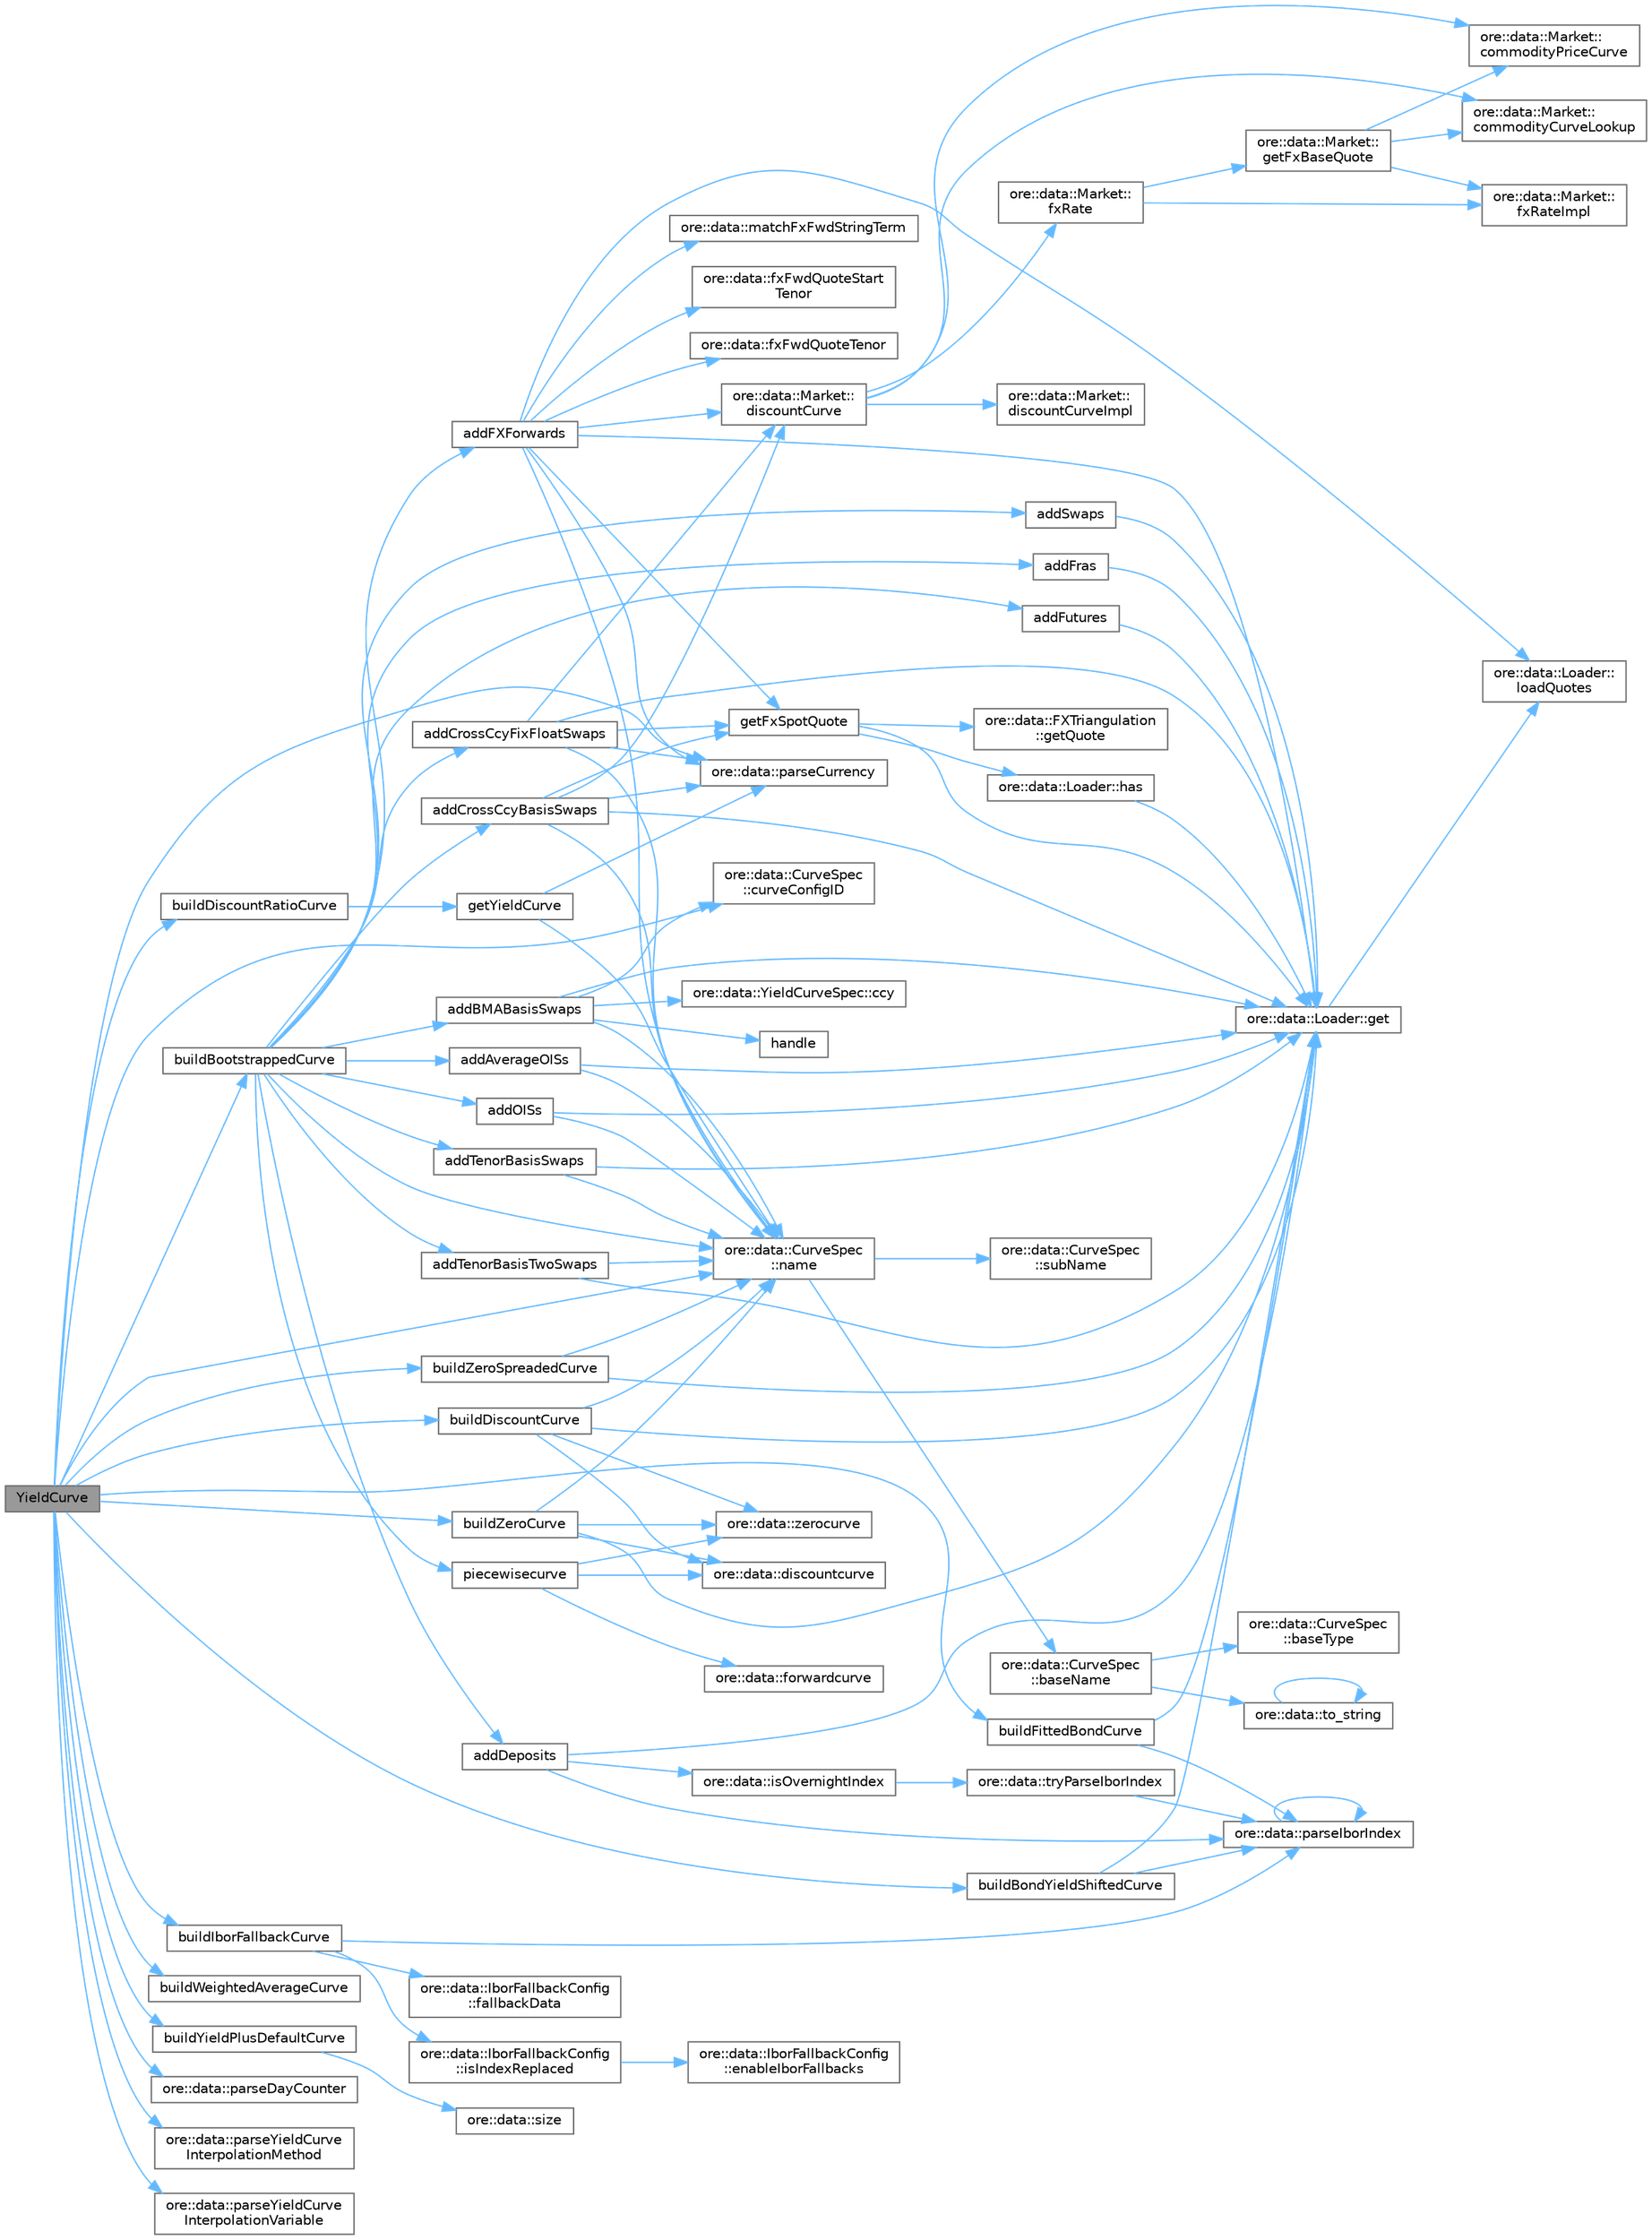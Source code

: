 digraph "YieldCurve"
{
 // INTERACTIVE_SVG=YES
 // LATEX_PDF_SIZE
  bgcolor="transparent";
  edge [fontname=Helvetica,fontsize=10,labelfontname=Helvetica,labelfontsize=10];
  node [fontname=Helvetica,fontsize=10,shape=box,height=0.2,width=0.4];
  rankdir="LR";
  Node1 [label="YieldCurve",height=0.2,width=0.4,color="gray40", fillcolor="grey60", style="filled", fontcolor="black",tooltip="Constructor."];
  Node1 -> Node2 [color="steelblue1",style="solid"];
  Node2 [label="buildBondYieldShiftedCurve",height=0.2,width=0.4,color="grey40", fillcolor="white", style="filled",URL="$classore_1_1data_1_1_yield_curve.html#a1150865d2ad4de89c4c339009b1235d5",tooltip="Build a yield curve that uses QuantExt::bondYieldShiftedCurve."];
  Node2 -> Node3 [color="steelblue1",style="solid"];
  Node3 [label="ore::data::Loader::get",height=0.2,width=0.4,color="grey40", fillcolor="white", style="filled",URL="$classore_1_1data_1_1_loader.html#a1b9199cf1feab53f4fda69ddccc4a63c",tooltip="get quote by its unique name, throws if not existent, override in derived classes for performance"];
  Node3 -> Node4 [color="steelblue1",style="solid"];
  Node4 [label="ore::data::Loader::\lloadQuotes",height=0.2,width=0.4,color="grey40", fillcolor="white", style="filled",URL="$classore_1_1data_1_1_loader.html#a0113deda97c9b9f64d1a436cda884a51",tooltip="get all quotes, TODO change the return value to std::set"];
  Node2 -> Node5 [color="steelblue1",style="solid"];
  Node5 [label="ore::data::parseIborIndex",height=0.2,width=0.4,color="grey40", fillcolor="white", style="filled",URL="$group__utilities.html#gac1ecdc5f20e7d73327bccd5f930f8782",tooltip="Convert std::string to QuantLib::IborIndex."];
  Node5 -> Node5 [color="steelblue1",style="solid"];
  Node1 -> Node6 [color="steelblue1",style="solid"];
  Node6 [label="buildBootstrappedCurve",height=0.2,width=0.4,color="grey40", fillcolor="white", style="filled",URL="$classore_1_1data_1_1_yield_curve.html#a9926d222ab68411efb749aa1e6cbd0b1",tooltip=" "];
  Node6 -> Node7 [color="steelblue1",style="solid"];
  Node7 [label="addAverageOISs",height=0.2,width=0.4,color="grey40", fillcolor="white", style="filled",URL="$classore_1_1data_1_1_yield_curve.html#a6004702da04c9cd1f32e23ee9c5d7b4a",tooltip=" "];
  Node7 -> Node3 [color="steelblue1",style="solid"];
  Node7 -> Node8 [color="steelblue1",style="solid"];
  Node8 [label="ore::data::CurveSpec\l::name",height=0.2,width=0.4,color="grey40", fillcolor="white", style="filled",URL="$classore_1_1data_1_1_curve_spec.html#afa7a10b4b56522f03c698ac514b0f844",tooltip="returns the unique curve name"];
  Node8 -> Node9 [color="steelblue1",style="solid"];
  Node9 [label="ore::data::CurveSpec\l::baseName",height=0.2,width=0.4,color="grey40", fillcolor="white", style="filled",URL="$classore_1_1data_1_1_curve_spec.html#a3d24768215bf6280c80eca3930ea3f55",tooltip=" "];
  Node9 -> Node10 [color="steelblue1",style="solid"];
  Node10 [label="ore::data::CurveSpec\l::baseType",height=0.2,width=0.4,color="grey40", fillcolor="white", style="filled",URL="$classore_1_1data_1_1_curve_spec.html#a0106d2fb6472e64456c6ebd018aa6300",tooltip=" "];
  Node9 -> Node11 [color="steelblue1",style="solid"];
  Node11 [label="ore::data::to_string",height=0.2,width=0.4,color="grey40", fillcolor="white", style="filled",URL="$namespaceore_1_1data.html#a86651dfeb5c18ee891f7a4734d8cf455",tooltip=" "];
  Node11 -> Node11 [color="steelblue1",style="solid"];
  Node8 -> Node12 [color="steelblue1",style="solid"];
  Node12 [label="ore::data::CurveSpec\l::subName",height=0.2,width=0.4,color="grey40", fillcolor="white", style="filled",URL="$classore_1_1data_1_1_curve_spec.html#a471fbcf9df5ab7ac2153495b4c8ac723",tooltip=" "];
  Node6 -> Node13 [color="steelblue1",style="solid"];
  Node13 [label="addBMABasisSwaps",height=0.2,width=0.4,color="grey40", fillcolor="white", style="filled",URL="$classore_1_1data_1_1_yield_curve.html#a64c3d656f19b42c07f7ad22f70a5b485",tooltip=" "];
  Node13 -> Node14 [color="steelblue1",style="solid"];
  Node14 [label="ore::data::YieldCurveSpec::ccy",height=0.2,width=0.4,color="grey40", fillcolor="white", style="filled",URL="$classore_1_1data_1_1_yield_curve_spec.html#a3d358ea6ebc33cd2ab59484401f77d54",tooltip=" "];
  Node13 -> Node15 [color="steelblue1",style="solid"];
  Node15 [label="ore::data::CurveSpec\l::curveConfigID",height=0.2,width=0.4,color="grey40", fillcolor="white", style="filled",URL="$classore_1_1data_1_1_curve_spec.html#a15e57a287887def554123ab18355c33c",tooltip=" "];
  Node13 -> Node3 [color="steelblue1",style="solid"];
  Node13 -> Node16 [color="steelblue1",style="solid"];
  Node16 [label="handle",height=0.2,width=0.4,color="grey40", fillcolor="white", style="filled",URL="$classore_1_1data_1_1_yield_curve.html#a9068afdb462a10e6e1c0aaea98800242",tooltip=" "];
  Node13 -> Node8 [color="steelblue1",style="solid"];
  Node6 -> Node17 [color="steelblue1",style="solid"];
  Node17 [label="addCrossCcyBasisSwaps",height=0.2,width=0.4,color="grey40", fillcolor="white", style="filled",URL="$classore_1_1data_1_1_yield_curve.html#ab4fc5f56e586e2b853df28a4f00c3bd6",tooltip=" "];
  Node17 -> Node18 [color="steelblue1",style="solid"];
  Node18 [label="ore::data::Market::\ldiscountCurve",height=0.2,width=0.4,color="grey40", fillcolor="white", style="filled",URL="$classore_1_1data_1_1_market.html#aff00023d0e25ad7c0bf29e8cc97f9e00",tooltip=" "];
  Node18 -> Node19 [color="steelblue1",style="solid"];
  Node19 [label="ore::data::Market::\lcommodityCurveLookup",height=0.2,width=0.4,color="grey40", fillcolor="white", style="filled",URL="$classore_1_1data_1_1_market.html#a88d67016dee39ce8f4588deb0745460f",tooltip=" "];
  Node18 -> Node20 [color="steelblue1",style="solid"];
  Node20 [label="ore::data::Market::\lcommodityPriceCurve",height=0.2,width=0.4,color="grey40", fillcolor="white", style="filled",URL="$classore_1_1data_1_1_market.html#a47ddd567f84d73e5f1c8201823356b1c",tooltip=" "];
  Node18 -> Node21 [color="steelblue1",style="solid"];
  Node21 [label="ore::data::Market::\ldiscountCurveImpl",height=0.2,width=0.4,color="grey40", fillcolor="white", style="filled",URL="$classore_1_1data_1_1_market.html#a6ea1e978ddb0a43b487424e43d409021",tooltip=" "];
  Node18 -> Node22 [color="steelblue1",style="solid"];
  Node22 [label="ore::data::Market::\lfxRate",height=0.2,width=0.4,color="grey40", fillcolor="white", style="filled",URL="$classore_1_1data_1_1_market.html#a2c559acede2b82e98252067757600b56",tooltip=" "];
  Node22 -> Node23 [color="steelblue1",style="solid"];
  Node23 [label="ore::data::Market::\lfxRateImpl",height=0.2,width=0.4,color="grey40", fillcolor="white", style="filled",URL="$classore_1_1data_1_1_market.html#ad806378863fc47de6f5febb66f41715b",tooltip=" "];
  Node22 -> Node24 [color="steelblue1",style="solid"];
  Node24 [label="ore::data::Market::\lgetFxBaseQuote",height=0.2,width=0.4,color="grey40", fillcolor="white", style="filled",URL="$classore_1_1data_1_1_market.html#aee41b57076315adbef995006e81a8147",tooltip=" "];
  Node24 -> Node19 [color="steelblue1",style="solid"];
  Node24 -> Node20 [color="steelblue1",style="solid"];
  Node24 -> Node23 [color="steelblue1",style="solid"];
  Node17 -> Node3 [color="steelblue1",style="solid"];
  Node17 -> Node25 [color="steelblue1",style="solid"];
  Node25 [label="getFxSpotQuote",height=0.2,width=0.4,color="grey40", fillcolor="white", style="filled",URL="$classore_1_1data_1_1_yield_curve.html#abe50b18a59c390f70e2182d9224bb07f",tooltip=" "];
  Node25 -> Node3 [color="steelblue1",style="solid"];
  Node25 -> Node26 [color="steelblue1",style="solid"];
  Node26 [label="ore::data::FXTriangulation\l::getQuote",height=0.2,width=0.4,color="grey40", fillcolor="white", style="filled",URL="$classore_1_1data_1_1_f_x_triangulation.html#ae9daa055d4ae016b45ea582dfcd7e74b",tooltip=" "];
  Node25 -> Node27 [color="steelblue1",style="solid"];
  Node27 [label="ore::data::Loader::has",height=0.2,width=0.4,color="grey40", fillcolor="white", style="filled",URL="$classore_1_1data_1_1_loader.html#acb476f7db0733b669e38e0a4359b5745",tooltip="Default implementation, returns false if get throws or returns a null pointer."];
  Node27 -> Node3 [color="steelblue1",style="solid"];
  Node17 -> Node8 [color="steelblue1",style="solid"];
  Node17 -> Node28 [color="steelblue1",style="solid"];
  Node28 [label="ore::data::parseCurrency",height=0.2,width=0.4,color="grey40", fillcolor="white", style="filled",URL="$group__utilities.html#ga6e9e781a58e78200301c76161589fc7b",tooltip="Convert text to QuantLib::Currency."];
  Node6 -> Node29 [color="steelblue1",style="solid"];
  Node29 [label="addCrossCcyFixFloatSwaps",height=0.2,width=0.4,color="grey40", fillcolor="white", style="filled",URL="$classore_1_1data_1_1_yield_curve.html#a071b252c7ef6882d52cb6705d35ff45e",tooltip=" "];
  Node29 -> Node18 [color="steelblue1",style="solid"];
  Node29 -> Node3 [color="steelblue1",style="solid"];
  Node29 -> Node25 [color="steelblue1",style="solid"];
  Node29 -> Node8 [color="steelblue1",style="solid"];
  Node29 -> Node28 [color="steelblue1",style="solid"];
  Node6 -> Node30 [color="steelblue1",style="solid"];
  Node30 [label="addDeposits",height=0.2,width=0.4,color="grey40", fillcolor="white", style="filled",URL="$classore_1_1data_1_1_yield_curve.html#a038e31c61cab9ad2ff123c00e612a940",tooltip=" "];
  Node30 -> Node3 [color="steelblue1",style="solid"];
  Node30 -> Node31 [color="steelblue1",style="solid"];
  Node31 [label="ore::data::isOvernightIndex",height=0.2,width=0.4,color="grey40", fillcolor="white", style="filled",URL="$group__utilities.html#ga2f0695fe62430369b6acca7976d7be97",tooltip="Return true if the indexName is that of an overnight index, otherwise false."];
  Node31 -> Node32 [color="steelblue1",style="solid"];
  Node32 [label="ore::data::tryParseIborIndex",height=0.2,width=0.4,color="grey40", fillcolor="white", style="filled",URL="$group__utilities.html#gaf17e7976e4fe2449bb4e226ee19c0fd9",tooltip="Try to convert std::string to QuantLib::IborIndex."];
  Node32 -> Node5 [color="steelblue1",style="solid"];
  Node30 -> Node5 [color="steelblue1",style="solid"];
  Node6 -> Node33 [color="steelblue1",style="solid"];
  Node33 [label="addFras",height=0.2,width=0.4,color="grey40", fillcolor="white", style="filled",URL="$classore_1_1data_1_1_yield_curve.html#a17740915d33a8645e97c476fef14b179",tooltip=" "];
  Node33 -> Node3 [color="steelblue1",style="solid"];
  Node6 -> Node34 [color="steelblue1",style="solid"];
  Node34 [label="addFutures",height=0.2,width=0.4,color="grey40", fillcolor="white", style="filled",URL="$classore_1_1data_1_1_yield_curve.html#a260850a4def5401ec226643a08ebedd8",tooltip=" "];
  Node34 -> Node3 [color="steelblue1",style="solid"];
  Node6 -> Node35 [color="steelblue1",style="solid"];
  Node35 [label="addFXForwards",height=0.2,width=0.4,color="grey40", fillcolor="white", style="filled",URL="$classore_1_1data_1_1_yield_curve.html#a4b2bda6f0f23bed37493b47ef450f971",tooltip=" "];
  Node35 -> Node18 [color="steelblue1",style="solid"];
  Node35 -> Node36 [color="steelblue1",style="solid"];
  Node36 [label="ore::data::fxFwdQuoteStart\lTenor",height=0.2,width=0.4,color="grey40", fillcolor="white", style="filled",URL="$namespaceore_1_1data.html#a51c72cfb5bfc672508743c9aa3a23e23",tooltip=" "];
  Node35 -> Node37 [color="steelblue1",style="solid"];
  Node37 [label="ore::data::fxFwdQuoteTenor",height=0.2,width=0.4,color="grey40", fillcolor="white", style="filled",URL="$namespaceore_1_1data.html#afd16d4ef3621024b47d9b3eb5010f0aa",tooltip=" "];
  Node35 -> Node3 [color="steelblue1",style="solid"];
  Node35 -> Node25 [color="steelblue1",style="solid"];
  Node35 -> Node4 [color="steelblue1",style="solid"];
  Node35 -> Node38 [color="steelblue1",style="solid"];
  Node38 [label="ore::data::matchFxFwdStringTerm",height=0.2,width=0.4,color="grey40", fillcolor="white", style="filled",URL="$namespaceore_1_1data.html#a8cce728487ee0a95b286f0918ce4620d",tooltip=" "];
  Node35 -> Node8 [color="steelblue1",style="solid"];
  Node35 -> Node28 [color="steelblue1",style="solid"];
  Node6 -> Node39 [color="steelblue1",style="solid"];
  Node39 [label="addOISs",height=0.2,width=0.4,color="grey40", fillcolor="white", style="filled",URL="$classore_1_1data_1_1_yield_curve.html#af718a2a1d64ca185d8934f36a6f95bda",tooltip=" "];
  Node39 -> Node3 [color="steelblue1",style="solid"];
  Node39 -> Node8 [color="steelblue1",style="solid"];
  Node6 -> Node40 [color="steelblue1",style="solid"];
  Node40 [label="addSwaps",height=0.2,width=0.4,color="grey40", fillcolor="white", style="filled",URL="$classore_1_1data_1_1_yield_curve.html#aa2609134e1feae6f424d984f49ad1688",tooltip=" "];
  Node40 -> Node3 [color="steelblue1",style="solid"];
  Node6 -> Node41 [color="steelblue1",style="solid"];
  Node41 [label="addTenorBasisSwaps",height=0.2,width=0.4,color="grey40", fillcolor="white", style="filled",URL="$classore_1_1data_1_1_yield_curve.html#ac3b8e074714faf0a4c575c583288d600",tooltip=" "];
  Node41 -> Node3 [color="steelblue1",style="solid"];
  Node41 -> Node8 [color="steelblue1",style="solid"];
  Node6 -> Node42 [color="steelblue1",style="solid"];
  Node42 [label="addTenorBasisTwoSwaps",height=0.2,width=0.4,color="grey40", fillcolor="white", style="filled",URL="$classore_1_1data_1_1_yield_curve.html#afcdafeee8d3082ffd0d5a607ea815c94",tooltip=" "];
  Node42 -> Node3 [color="steelblue1",style="solid"];
  Node42 -> Node8 [color="steelblue1",style="solid"];
  Node6 -> Node8 [color="steelblue1",style="solid"];
  Node6 -> Node43 [color="steelblue1",style="solid"];
  Node43 [label="piecewisecurve",height=0.2,width=0.4,color="grey40", fillcolor="white", style="filled",URL="$classore_1_1data_1_1_yield_curve.html#ac1f390bf2628cd544c8dd07b7e8f40d2",tooltip=" "];
  Node43 -> Node44 [color="steelblue1",style="solid"];
  Node44 [label="ore::data::discountcurve",height=0.2,width=0.4,color="grey40", fillcolor="white", style="filled",URL="$namespaceore_1_1data.html#ae8d9686c475a56d3f0cf4c668daf734c",tooltip="Create a Interpolated Discount Curve and apply interpolators."];
  Node43 -> Node45 [color="steelblue1",style="solid"];
  Node45 [label="ore::data::forwardcurve",height=0.2,width=0.4,color="grey40", fillcolor="white", style="filled",URL="$namespaceore_1_1data.html#a59b063277fbf70a6c2105edd509b4ef2",tooltip="Create a Interpolated Forward Curve and apply interpolators."];
  Node43 -> Node46 [color="steelblue1",style="solid"];
  Node46 [label="ore::data::zerocurve",height=0.2,width=0.4,color="grey40", fillcolor="white", style="filled",URL="$namespaceore_1_1data.html#a0f7e5ffba0d5b8728d9220b2a85b18e4",tooltip="Create a Interpolated Zero Curve and apply interpolators."];
  Node1 -> Node47 [color="steelblue1",style="solid"];
  Node47 [label="buildDiscountCurve",height=0.2,width=0.4,color="grey40", fillcolor="white", style="filled",URL="$classore_1_1data_1_1_yield_curve.html#ab95be441662bdbb7946d1d195c43bc51",tooltip=" "];
  Node47 -> Node44 [color="steelblue1",style="solid"];
  Node47 -> Node3 [color="steelblue1",style="solid"];
  Node47 -> Node8 [color="steelblue1",style="solid"];
  Node47 -> Node46 [color="steelblue1",style="solid"];
  Node1 -> Node48 [color="steelblue1",style="solid"];
  Node48 [label="buildDiscountRatioCurve",height=0.2,width=0.4,color="grey40", fillcolor="white", style="filled",URL="$classore_1_1data_1_1_yield_curve.html#a1d9d6631f4d2bf32a63b82ce30a2c883",tooltip="Build a yield curve that uses QuantExt::DiscountRatioModifiedCurve."];
  Node48 -> Node49 [color="steelblue1",style="solid"];
  Node49 [label="getYieldCurve",height=0.2,width=0.4,color="grey40", fillcolor="white", style="filled",URL="$classore_1_1data_1_1_yield_curve.html#a7dc72336e736bc9a21728e99abda7cdd",tooltip="Return the yield curve with the given id from the requiredYieldCurves_ map."];
  Node49 -> Node8 [color="steelblue1",style="solid"];
  Node49 -> Node28 [color="steelblue1",style="solid"];
  Node1 -> Node50 [color="steelblue1",style="solid"];
  Node50 [label="buildFittedBondCurve",height=0.2,width=0.4,color="grey40", fillcolor="white", style="filled",URL="$classore_1_1data_1_1_yield_curve.html#a5789540b827b85e5deb1ffb0bce15c85",tooltip="Build a yield curve that uses QuantLib::FittedBondCurve."];
  Node50 -> Node3 [color="steelblue1",style="solid"];
  Node50 -> Node5 [color="steelblue1",style="solid"];
  Node1 -> Node51 [color="steelblue1",style="solid"];
  Node51 [label="buildIborFallbackCurve",height=0.2,width=0.4,color="grey40", fillcolor="white", style="filled",URL="$classore_1_1data_1_1_yield_curve.html#a8782c5c4e8646359a1a5a2c5e7ed8589",tooltip="Build a yield curve that uses QuantExt::IborFallbackCurve."];
  Node51 -> Node52 [color="steelblue1",style="solid"];
  Node52 [label="ore::data::IborFallbackConfig\l::fallbackData",height=0.2,width=0.4,color="grey40", fillcolor="white", style="filled",URL="$classore_1_1data_1_1_ibor_fallback_config.html#a6ca7e3d959dbdba95b5247634af86d1b",tooltip=" "];
  Node51 -> Node53 [color="steelblue1",style="solid"];
  Node53 [label="ore::data::IborFallbackConfig\l::isIndexReplaced",height=0.2,width=0.4,color="grey40", fillcolor="white", style="filled",URL="$classore_1_1data_1_1_ibor_fallback_config.html#aeaad076823e67dfa54115c5db2f29d96",tooltip=" "];
  Node53 -> Node54 [color="steelblue1",style="solid"];
  Node54 [label="ore::data::IborFallbackConfig\l::enableIborFallbacks",height=0.2,width=0.4,color="grey40", fillcolor="white", style="filled",URL="$classore_1_1data_1_1_ibor_fallback_config.html#a53c6d7c32c5ca63533d4a1370af4cf2a",tooltip=" "];
  Node51 -> Node5 [color="steelblue1",style="solid"];
  Node1 -> Node55 [color="steelblue1",style="solid"];
  Node55 [label="buildWeightedAverageCurve",height=0.2,width=0.4,color="grey40", fillcolor="white", style="filled",URL="$classore_1_1data_1_1_yield_curve.html#adddb6fa2250aa0b3e867f6133d446607",tooltip="Build a yield curve that uses QuantExt::WeightedYieldTermStructure."];
  Node1 -> Node56 [color="steelblue1",style="solid"];
  Node56 [label="buildYieldPlusDefaultCurve",height=0.2,width=0.4,color="grey40", fillcolor="white", style="filled",URL="$classore_1_1data_1_1_yield_curve.html#a569b73e3701c603e386de49f98f98a83",tooltip="Build a yield curve that uses QuantExt::YieldPlusDefaultYieldTermStructure."];
  Node56 -> Node57 [color="steelblue1",style="solid"];
  Node57 [label="ore::data::size",height=0.2,width=0.4,color="grey40", fillcolor="white", style="filled",URL="$namespaceore_1_1data.html#a777e216dee6069b548bb87da7152699e",tooltip=" "];
  Node1 -> Node58 [color="steelblue1",style="solid"];
  Node58 [label="buildZeroCurve",height=0.2,width=0.4,color="grey40", fillcolor="white", style="filled",URL="$classore_1_1data_1_1_yield_curve.html#a41d873e76431b42b4f647ce5c11f8247",tooltip=" "];
  Node58 -> Node44 [color="steelblue1",style="solid"];
  Node58 -> Node3 [color="steelblue1",style="solid"];
  Node58 -> Node8 [color="steelblue1",style="solid"];
  Node58 -> Node46 [color="steelblue1",style="solid"];
  Node1 -> Node59 [color="steelblue1",style="solid"];
  Node59 [label="buildZeroSpreadedCurve",height=0.2,width=0.4,color="grey40", fillcolor="white", style="filled",URL="$classore_1_1data_1_1_yield_curve.html#a6afa3078cdf7f8757f5fda370eb8e52d",tooltip=" "];
  Node59 -> Node3 [color="steelblue1",style="solid"];
  Node59 -> Node8 [color="steelblue1",style="solid"];
  Node1 -> Node15 [color="steelblue1",style="solid"];
  Node1 -> Node8 [color="steelblue1",style="solid"];
  Node1 -> Node28 [color="steelblue1",style="solid"];
  Node1 -> Node60 [color="steelblue1",style="solid"];
  Node60 [label="ore::data::parseDayCounter",height=0.2,width=0.4,color="grey40", fillcolor="white", style="filled",URL="$group__utilities.html#gaefb008d0de256c79140545d9c7549093",tooltip="Convert text to QuantLib::DayCounter."];
  Node1 -> Node61 [color="steelblue1",style="solid"];
  Node61 [label="ore::data::parseYieldCurve\lInterpolationMethod",height=0.2,width=0.4,color="grey40", fillcolor="white", style="filled",URL="$namespaceore_1_1data.html#ab06f33389d243260219e8c0445fd2b41",tooltip="Helper function for parsing interpolation method."];
  Node1 -> Node62 [color="steelblue1",style="solid"];
  Node62 [label="ore::data::parseYieldCurve\lInterpolationVariable",height=0.2,width=0.4,color="grey40", fillcolor="white", style="filled",URL="$namespaceore_1_1data.html#a63671ca627840642f69b9eab242239fd",tooltip="Helper function for parsing interpolation variable."];
}
